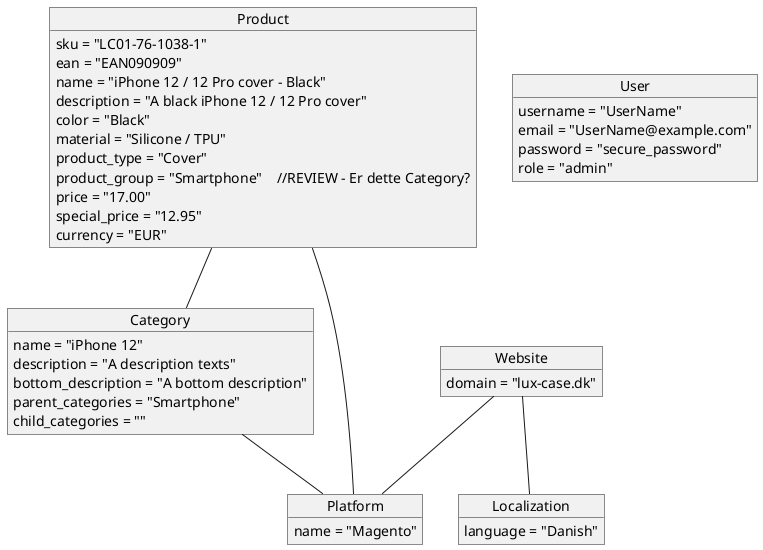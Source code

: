 @startuml Domain Model

object "Product" as product {
    sku = "LC01-76-1038-1"
    ean = "EAN090909"
    name = "iPhone 12 / 12 Pro cover - Black"
    description = "A black iPhone 12 / 12 Pro cover"
    color = "Black"
    material = "Silicone / TPU"
    product_type = "Cover"
    product_group = "Smartphone"    //REVIEW - Er dette Category?
    price = "17.00"
    special_price = "12.95"
    currency = "EUR"  
}

object "Category" as category {    
    name = "iPhone 12"  
    description = "A description texts"
    bottom_description = "A bottom description"
    parent_categories = "Smartphone"
    child_categories = ""
}

object "Localization" as localization {    
    language = "Danish"      
}

object "Platform" as platform {    
    name = "Magento"      
}

object "Website" as website {    
    domain = "lux-case.dk"      
}

object "User" as user {    
    username = "UserName"  
    email = "UserName@example.com"  
    password = "secure_password"
    role = "admin"
}

product -- category
product -- platform
category -- platform
website -- platform
website -- localization

@enduml



